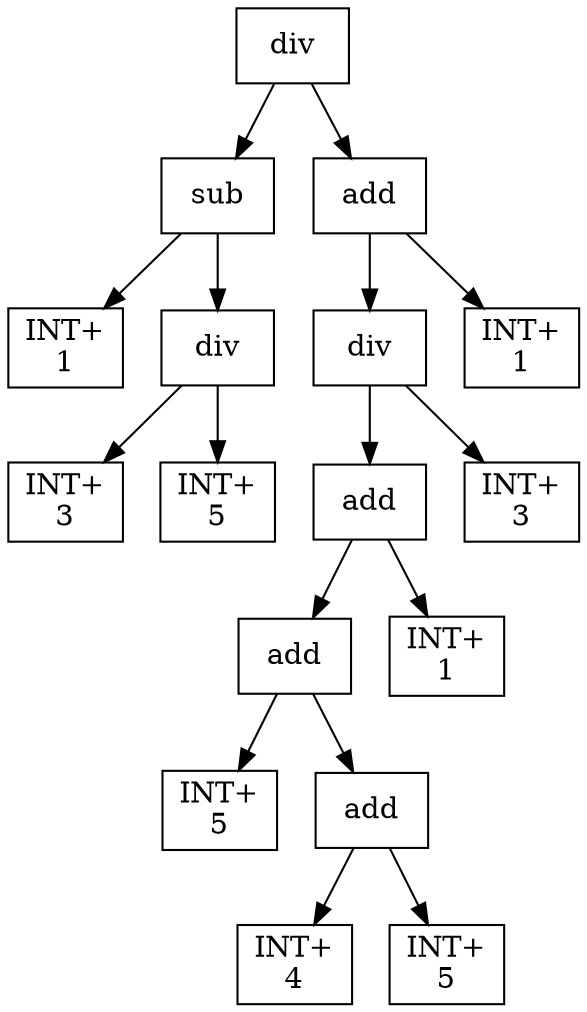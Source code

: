 digraph expr {
  node [shape=box];
  n1 [label="div"];
  n2 [label="sub"];
  n3 [label="INT+\n1"];
  n4 [label="div"];
  n5 [label="INT+\n3"];
  n6 [label="INT+\n5"];
  n4 -> n5;
  n4 -> n6;
  n2 -> n3;
  n2 -> n4;
  n7 [label="add"];
  n8 [label="div"];
  n9 [label="add"];
  n10 [label="add"];
  n11 [label="INT+\n5"];
  n12 [label="add"];
  n13 [label="INT+\n4"];
  n14 [label="INT+\n5"];
  n12 -> n13;
  n12 -> n14;
  n10 -> n11;
  n10 -> n12;
  n15 [label="INT+\n1"];
  n9 -> n10;
  n9 -> n15;
  n16 [label="INT+\n3"];
  n8 -> n9;
  n8 -> n16;
  n17 [label="INT+\n1"];
  n7 -> n8;
  n7 -> n17;
  n1 -> n2;
  n1 -> n7;
}